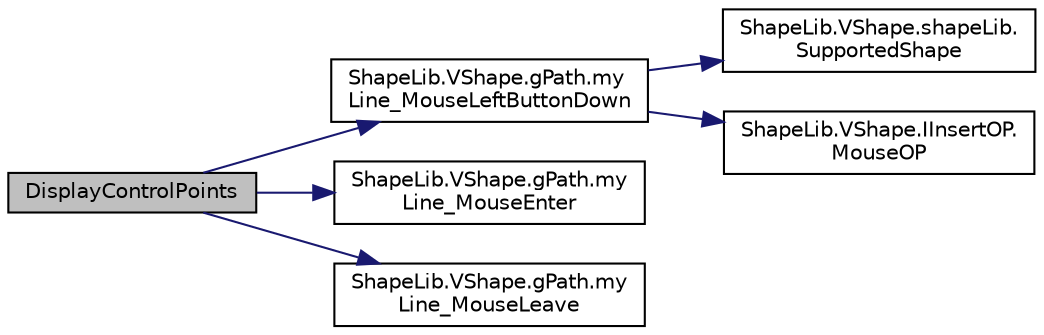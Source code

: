 digraph "DisplayControlPoints"
{
 // LATEX_PDF_SIZE
  edge [fontname="Helvetica",fontsize="10",labelfontname="Helvetica",labelfontsize="10"];
  node [fontname="Helvetica",fontsize="10",shape=record];
  rankdir="LR";
  Node0 [label="DisplayControlPoints",height=0.2,width=0.4,color="black", fillcolor="grey75", style="filled", fontcolor="black",tooltip=" "];
  Node0 -> Node1 [color="midnightblue",fontsize="10",style="solid",fontname="Helvetica"];
  Node1 [label="ShapeLib.VShape.gPath.my\lLine_MouseLeftButtonDown",height=0.2,width=0.4,color="black", fillcolor="white", style="filled",URL="$classShapeLib_1_1VShape_1_1gPath.html#a1ca8ef88888343635dc9dc81fbfa6a00",tooltip=" "];
  Node1 -> Node2 [color="midnightblue",fontsize="10",style="solid",fontname="Helvetica"];
  Node2 [label="ShapeLib.VShape.shapeLib.\lSupportedShape",height=0.2,width=0.4,color="black", fillcolor="white", style="filled",URL="$classShapeLib_1_1VShape_1_1shapeLib.html#a2351d411700f286075d73bfc5b16ac5a",tooltip="define supported shape"];
  Node1 -> Node3 [color="midnightblue",fontsize="10",style="solid",fontname="Helvetica"];
  Node3 [label="ShapeLib.VShape.IInsertOP.\lMouseOP",height=0.2,width=0.4,color="black", fillcolor="white", style="filled",URL="$interfaceShapeLib_1_1VShape_1_1IInsertOP.html#a34b2c442f54a1f1bb63b778459d2ee6b",tooltip=" "];
  Node0 -> Node4 [color="midnightblue",fontsize="10",style="solid",fontname="Helvetica"];
  Node4 [label="ShapeLib.VShape.gPath.my\lLine_MouseEnter",height=0.2,width=0.4,color="black", fillcolor="white", style="filled",URL="$classShapeLib_1_1VShape_1_1gPath.html#a67c3d1a6c3f51a8d0a5041684c97214f",tooltip=" "];
  Node0 -> Node5 [color="midnightblue",fontsize="10",style="solid",fontname="Helvetica"];
  Node5 [label="ShapeLib.VShape.gPath.my\lLine_MouseLeave",height=0.2,width=0.4,color="black", fillcolor="white", style="filled",URL="$classShapeLib_1_1VShape_1_1gPath.html#a759c0865c6bfae30870b2fc26e167beb",tooltip=" "];
}
